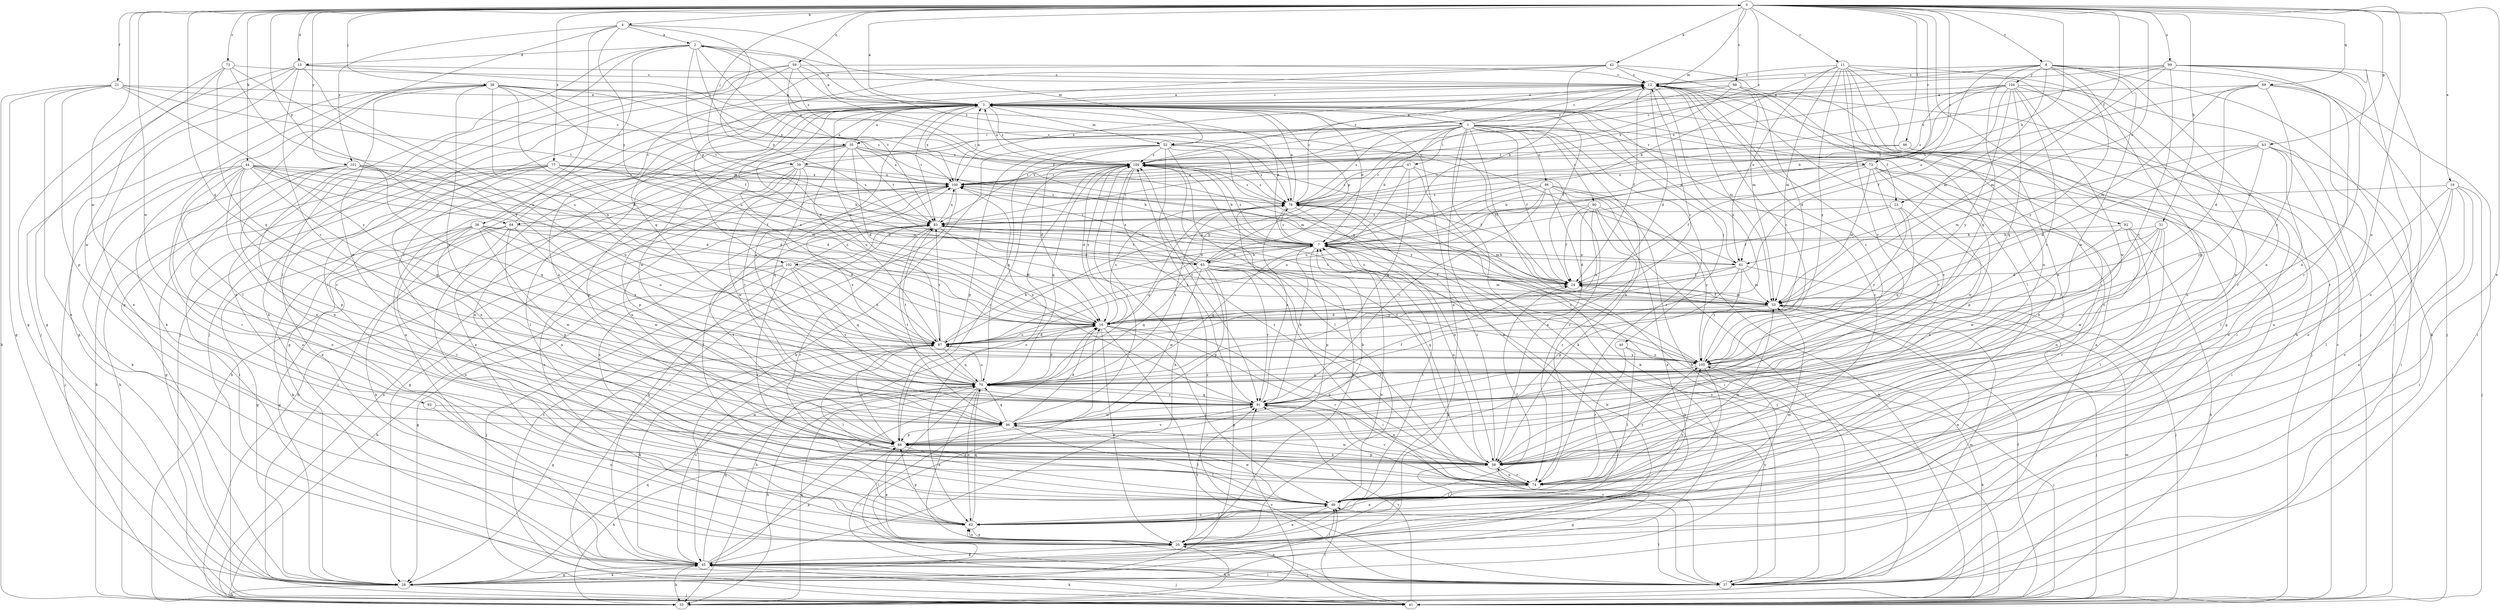 strict digraph  {
0;
1;
2;
3;
4;
7;
8;
11;
12;
15;
16;
19;
20;
21;
23;
24;
28;
31;
33;
35;
36;
37;
38;
39;
40;
41;
42;
44;
45;
46;
47;
49;
52;
53;
58;
59;
61;
62;
63;
64;
65;
66;
69;
70;
72;
73;
74;
77;
78;
82;
83;
86;
87;
90;
91;
93;
96;
98;
99;
100;
101;
102;
104;
105;
109;
0 -> 4  [label=b];
0 -> 7  [label=b];
0 -> 8  [label=c];
0 -> 11  [label=c];
0 -> 15  [label=d];
0 -> 19  [label=e];
0 -> 20  [label=e];
0 -> 21  [label=f];
0 -> 23  [label=f];
0 -> 31  [label=h];
0 -> 38  [label=j];
0 -> 39  [label=j];
0 -> 42  [label=k];
0 -> 44  [label=k];
0 -> 46  [label=l];
0 -> 52  [label=m];
0 -> 58  [label=n];
0 -> 59  [label=o];
0 -> 61  [label=o];
0 -> 63  [label=p];
0 -> 64  [label=p];
0 -> 69  [label=q];
0 -> 70  [label=q];
0 -> 72  [label=r];
0 -> 73  [label=r];
0 -> 77  [label=s];
0 -> 78  [label=s];
0 -> 82  [label=t];
0 -> 93  [label=w];
0 -> 96  [label=w];
0 -> 98  [label=x];
0 -> 99  [label=x];
0 -> 101  [label=y];
0 -> 109  [label=z];
1 -> 7  [label=b];
1 -> 12  [label=c];
1 -> 20  [label=e];
1 -> 23  [label=f];
1 -> 24  [label=f];
1 -> 33  [label=h];
1 -> 35  [label=i];
1 -> 39  [label=j];
1 -> 40  [label=j];
1 -> 45  [label=k];
1 -> 47  [label=l];
1 -> 58  [label=n];
1 -> 64  [label=p];
1 -> 73  [label=r];
1 -> 74  [label=r];
1 -> 78  [label=s];
1 -> 83  [label=t];
1 -> 86  [label=u];
1 -> 87  [label=u];
1 -> 90  [label=v];
2 -> 15  [label=d];
2 -> 20  [label=e];
2 -> 24  [label=f];
2 -> 35  [label=i];
2 -> 36  [label=i];
2 -> 49  [label=l];
2 -> 52  [label=m];
2 -> 61  [label=o];
2 -> 65  [label=p];
2 -> 109  [label=z];
3 -> 0  [label=a];
3 -> 1  [label=a];
3 -> 2  [label=a];
3 -> 7  [label=b];
3 -> 12  [label=c];
3 -> 16  [label=d];
3 -> 24  [label=f];
3 -> 28  [label=g];
3 -> 41  [label=j];
3 -> 52  [label=m];
3 -> 65  [label=p];
3 -> 74  [label=r];
3 -> 83  [label=t];
3 -> 96  [label=w];
3 -> 100  [label=x];
3 -> 109  [label=z];
4 -> 2  [label=a];
4 -> 28  [label=g];
4 -> 65  [label=p];
4 -> 74  [label=r];
4 -> 78  [label=s];
4 -> 101  [label=y];
4 -> 102  [label=y];
7 -> 3  [label=a];
7 -> 49  [label=l];
7 -> 58  [label=n];
7 -> 61  [label=o];
7 -> 65  [label=p];
7 -> 66  [label=p];
7 -> 70  [label=q];
7 -> 78  [label=s];
7 -> 102  [label=y];
7 -> 109  [label=z];
8 -> 12  [label=c];
8 -> 33  [label=h];
8 -> 41  [label=j];
8 -> 53  [label=m];
8 -> 58  [label=n];
8 -> 61  [label=o];
8 -> 66  [label=p];
8 -> 70  [label=q];
8 -> 96  [label=w];
8 -> 104  [label=y];
8 -> 105  [label=y];
8 -> 109  [label=z];
11 -> 7  [label=b];
11 -> 12  [label=c];
11 -> 28  [label=g];
11 -> 33  [label=h];
11 -> 41  [label=j];
11 -> 53  [label=m];
11 -> 58  [label=n];
11 -> 61  [label=o];
11 -> 62  [label=o];
11 -> 91  [label=v];
11 -> 105  [label=y];
12 -> 3  [label=a];
12 -> 16  [label=d];
12 -> 24  [label=f];
12 -> 37  [label=i];
12 -> 53  [label=m];
12 -> 87  [label=u];
12 -> 100  [label=x];
15 -> 12  [label=c];
15 -> 20  [label=e];
15 -> 28  [label=g];
15 -> 41  [label=j];
15 -> 87  [label=u];
15 -> 91  [label=v];
15 -> 109  [label=z];
16 -> 3  [label=a];
16 -> 20  [label=e];
16 -> 33  [label=h];
16 -> 37  [label=i];
16 -> 49  [label=l];
16 -> 58  [label=n];
16 -> 74  [label=r];
16 -> 78  [label=s];
16 -> 87  [label=u];
16 -> 109  [label=z];
19 -> 20  [label=e];
19 -> 37  [label=i];
19 -> 41  [label=j];
19 -> 49  [label=l];
19 -> 58  [label=n];
19 -> 62  [label=o];
19 -> 78  [label=s];
20 -> 7  [label=b];
20 -> 41  [label=j];
20 -> 45  [label=k];
20 -> 62  [label=o];
20 -> 91  [label=v];
21 -> 3  [label=a];
21 -> 20  [label=e];
21 -> 28  [label=g];
21 -> 33  [label=h];
21 -> 66  [label=p];
21 -> 83  [label=t];
21 -> 105  [label=y];
21 -> 109  [label=z];
23 -> 24  [label=f];
23 -> 58  [label=n];
23 -> 70  [label=q];
23 -> 83  [label=t];
23 -> 105  [label=y];
24 -> 53  [label=m];
24 -> 100  [label=x];
28 -> 7  [label=b];
28 -> 16  [label=d];
28 -> 33  [label=h];
28 -> 41  [label=j];
28 -> 45  [label=k];
28 -> 70  [label=q];
31 -> 7  [label=b];
31 -> 16  [label=d];
31 -> 49  [label=l];
31 -> 91  [label=v];
31 -> 96  [label=w];
31 -> 105  [label=y];
33 -> 20  [label=e];
33 -> 70  [label=q];
33 -> 91  [label=v];
33 -> 100  [label=x];
35 -> 3  [label=a];
35 -> 16  [label=d];
35 -> 20  [label=e];
35 -> 33  [label=h];
35 -> 49  [label=l];
35 -> 53  [label=m];
35 -> 66  [label=p];
35 -> 83  [label=t];
35 -> 87  [label=u];
35 -> 100  [label=x];
35 -> 109  [label=z];
36 -> 7  [label=b];
36 -> 16  [label=d];
36 -> 28  [label=g];
36 -> 45  [label=k];
36 -> 58  [label=n];
36 -> 74  [label=r];
36 -> 87  [label=u];
36 -> 96  [label=w];
36 -> 105  [label=y];
37 -> 3  [label=a];
37 -> 7  [label=b];
37 -> 45  [label=k];
37 -> 49  [label=l];
37 -> 53  [label=m];
37 -> 62  [label=o];
37 -> 78  [label=s];
37 -> 91  [label=v];
37 -> 109  [label=z];
38 -> 3  [label=a];
38 -> 16  [label=d];
38 -> 24  [label=f];
38 -> 28  [label=g];
38 -> 45  [label=k];
38 -> 49  [label=l];
38 -> 78  [label=s];
38 -> 83  [label=t];
38 -> 87  [label=u];
38 -> 91  [label=v];
38 -> 96  [label=w];
38 -> 100  [label=x];
39 -> 3  [label=a];
39 -> 7  [label=b];
39 -> 41  [label=j];
39 -> 58  [label=n];
39 -> 66  [label=p];
39 -> 70  [label=q];
39 -> 91  [label=v];
39 -> 96  [label=w];
39 -> 100  [label=x];
40 -> 49  [label=l];
40 -> 74  [label=r];
40 -> 105  [label=y];
41 -> 12  [label=c];
41 -> 24  [label=f];
41 -> 45  [label=k];
41 -> 49  [label=l];
41 -> 53  [label=m];
41 -> 83  [label=t];
41 -> 91  [label=v];
42 -> 7  [label=b];
42 -> 12  [label=c];
42 -> 41  [label=j];
42 -> 49  [label=l];
42 -> 53  [label=m];
42 -> 70  [label=q];
42 -> 87  [label=u];
44 -> 16  [label=d];
44 -> 24  [label=f];
44 -> 41  [label=j];
44 -> 45  [label=k];
44 -> 53  [label=m];
44 -> 58  [label=n];
44 -> 62  [label=o];
44 -> 70  [label=q];
44 -> 74  [label=r];
44 -> 83  [label=t];
44 -> 91  [label=v];
44 -> 100  [label=x];
45 -> 3  [label=a];
45 -> 7  [label=b];
45 -> 16  [label=d];
45 -> 28  [label=g];
45 -> 33  [label=h];
45 -> 37  [label=i];
45 -> 41  [label=j];
45 -> 49  [label=l];
45 -> 66  [label=p];
45 -> 70  [label=q];
45 -> 87  [label=u];
45 -> 105  [label=y];
46 -> 41  [label=j];
46 -> 62  [label=o];
46 -> 78  [label=s];
46 -> 109  [label=z];
47 -> 45  [label=k];
47 -> 70  [label=q];
47 -> 74  [label=r];
47 -> 78  [label=s];
47 -> 83  [label=t];
47 -> 87  [label=u];
47 -> 100  [label=x];
49 -> 3  [label=a];
49 -> 20  [label=e];
49 -> 24  [label=f];
49 -> 62  [label=o];
49 -> 96  [label=w];
49 -> 105  [label=y];
52 -> 16  [label=d];
52 -> 24  [label=f];
52 -> 45  [label=k];
52 -> 49  [label=l];
52 -> 66  [label=p];
52 -> 70  [label=q];
52 -> 78  [label=s];
52 -> 91  [label=v];
52 -> 105  [label=y];
52 -> 109  [label=z];
53 -> 16  [label=d];
53 -> 20  [label=e];
53 -> 24  [label=f];
53 -> 41  [label=j];
53 -> 70  [label=q];
53 -> 83  [label=t];
58 -> 12  [label=c];
58 -> 20  [label=e];
58 -> 28  [label=g];
58 -> 66  [label=p];
58 -> 74  [label=r];
58 -> 78  [label=s];
58 -> 96  [label=w];
58 -> 109  [label=z];
59 -> 3  [label=a];
59 -> 12  [label=c];
59 -> 41  [label=j];
59 -> 45  [label=k];
59 -> 49  [label=l];
59 -> 78  [label=s];
59 -> 83  [label=t];
61 -> 3  [label=a];
61 -> 7  [label=b];
61 -> 24  [label=f];
61 -> 41  [label=j];
61 -> 53  [label=m];
61 -> 66  [label=p];
61 -> 87  [label=u];
61 -> 105  [label=y];
62 -> 3  [label=a];
62 -> 12  [label=c];
62 -> 20  [label=e];
62 -> 49  [label=l];
62 -> 53  [label=m];
62 -> 66  [label=p];
62 -> 70  [label=q];
62 -> 100  [label=x];
63 -> 16  [label=d];
63 -> 37  [label=i];
63 -> 49  [label=l];
63 -> 53  [label=m];
63 -> 62  [label=o];
63 -> 105  [label=y];
63 -> 109  [label=z];
64 -> 7  [label=b];
64 -> 12  [label=c];
64 -> 28  [label=g];
64 -> 45  [label=k];
64 -> 62  [label=o];
64 -> 66  [label=p];
64 -> 96  [label=w];
65 -> 7  [label=b];
65 -> 12  [label=c];
65 -> 24  [label=f];
65 -> 28  [label=g];
65 -> 37  [label=i];
65 -> 53  [label=m];
65 -> 66  [label=p];
65 -> 70  [label=q];
65 -> 74  [label=r];
65 -> 83  [label=t];
65 -> 91  [label=v];
65 -> 96  [label=w];
65 -> 100  [label=x];
65 -> 105  [label=y];
66 -> 3  [label=a];
66 -> 7  [label=b];
66 -> 20  [label=e];
66 -> 33  [label=h];
66 -> 49  [label=l];
66 -> 58  [label=n];
66 -> 83  [label=t];
66 -> 87  [label=u];
66 -> 91  [label=v];
66 -> 109  [label=z];
69 -> 3  [label=a];
69 -> 16  [label=d];
69 -> 37  [label=i];
69 -> 53  [label=m];
69 -> 74  [label=r];
69 -> 83  [label=t];
69 -> 105  [label=y];
70 -> 16  [label=d];
70 -> 20  [label=e];
70 -> 33  [label=h];
70 -> 37  [label=i];
70 -> 62  [label=o];
70 -> 78  [label=s];
70 -> 83  [label=t];
70 -> 87  [label=u];
70 -> 91  [label=v];
70 -> 100  [label=x];
72 -> 12  [label=c];
72 -> 28  [label=g];
72 -> 70  [label=q];
72 -> 87  [label=u];
72 -> 96  [label=w];
72 -> 105  [label=y];
73 -> 7  [label=b];
73 -> 24  [label=f];
73 -> 37  [label=i];
73 -> 53  [label=m];
73 -> 58  [label=n];
73 -> 66  [label=p];
73 -> 91  [label=v];
73 -> 96  [label=w];
73 -> 100  [label=x];
74 -> 49  [label=l];
74 -> 53  [label=m];
74 -> 58  [label=n];
74 -> 91  [label=v];
74 -> 105  [label=y];
74 -> 109  [label=z];
77 -> 7  [label=b];
77 -> 16  [label=d];
77 -> 20  [label=e];
77 -> 28  [label=g];
77 -> 33  [label=h];
77 -> 37  [label=i];
77 -> 53  [label=m];
77 -> 58  [label=n];
77 -> 78  [label=s];
77 -> 100  [label=x];
78 -> 3  [label=a];
78 -> 12  [label=c];
78 -> 20  [label=e];
78 -> 41  [label=j];
78 -> 53  [label=m];
78 -> 58  [label=n];
78 -> 70  [label=q];
78 -> 83  [label=t];
78 -> 109  [label=z];
82 -> 7  [label=b];
82 -> 33  [label=h];
82 -> 58  [label=n];
82 -> 74  [label=r];
82 -> 96  [label=w];
83 -> 7  [label=b];
83 -> 16  [label=d];
83 -> 45  [label=k];
83 -> 74  [label=r];
83 -> 100  [label=x];
86 -> 16  [label=d];
86 -> 20  [label=e];
86 -> 33  [label=h];
86 -> 37  [label=i];
86 -> 58  [label=n];
86 -> 78  [label=s];
86 -> 87  [label=u];
86 -> 91  [label=v];
87 -> 3  [label=a];
87 -> 7  [label=b];
87 -> 12  [label=c];
87 -> 16  [label=d];
87 -> 28  [label=g];
87 -> 45  [label=k];
87 -> 49  [label=l];
87 -> 70  [label=q];
87 -> 83  [label=t];
87 -> 105  [label=y];
90 -> 16  [label=d];
90 -> 24  [label=f];
90 -> 37  [label=i];
90 -> 74  [label=r];
90 -> 83  [label=t];
90 -> 87  [label=u];
90 -> 105  [label=y];
91 -> 3  [label=a];
91 -> 7  [label=b];
91 -> 12  [label=c];
91 -> 24  [label=f];
91 -> 58  [label=n];
91 -> 70  [label=q];
91 -> 78  [label=s];
91 -> 96  [label=w];
91 -> 100  [label=x];
93 -> 62  [label=o];
93 -> 96  [label=w];
96 -> 16  [label=d];
96 -> 37  [label=i];
96 -> 49  [label=l];
96 -> 66  [label=p];
96 -> 70  [label=q];
96 -> 83  [label=t];
96 -> 109  [label=z];
98 -> 3  [label=a];
98 -> 16  [label=d];
98 -> 58  [label=n];
98 -> 74  [label=r];
98 -> 100  [label=x];
98 -> 109  [label=z];
99 -> 12  [label=c];
99 -> 37  [label=i];
99 -> 53  [label=m];
99 -> 58  [label=n];
99 -> 62  [label=o];
99 -> 74  [label=r];
99 -> 91  [label=v];
99 -> 100  [label=x];
99 -> 109  [label=z];
100 -> 3  [label=a];
100 -> 20  [label=e];
100 -> 28  [label=g];
100 -> 33  [label=h];
100 -> 37  [label=i];
100 -> 49  [label=l];
100 -> 78  [label=s];
100 -> 109  [label=z];
101 -> 16  [label=d];
101 -> 33  [label=h];
101 -> 58  [label=n];
101 -> 62  [label=o];
101 -> 66  [label=p];
101 -> 70  [label=q];
101 -> 87  [label=u];
101 -> 100  [label=x];
102 -> 24  [label=f];
102 -> 28  [label=g];
102 -> 33  [label=h];
102 -> 41  [label=j];
102 -> 70  [label=q];
102 -> 74  [label=r];
102 -> 83  [label=t];
102 -> 87  [label=u];
102 -> 91  [label=v];
104 -> 3  [label=a];
104 -> 7  [label=b];
104 -> 24  [label=f];
104 -> 58  [label=n];
104 -> 70  [label=q];
104 -> 74  [label=r];
104 -> 78  [label=s];
104 -> 91  [label=v];
104 -> 96  [label=w];
104 -> 100  [label=x];
104 -> 105  [label=y];
105 -> 12  [label=c];
105 -> 33  [label=h];
105 -> 41  [label=j];
105 -> 49  [label=l];
105 -> 70  [label=q];
105 -> 109  [label=z];
109 -> 3  [label=a];
109 -> 7  [label=b];
109 -> 16  [label=d];
109 -> 24  [label=f];
109 -> 45  [label=k];
109 -> 62  [label=o];
109 -> 70  [label=q];
109 -> 78  [label=s];
109 -> 91  [label=v];
109 -> 100  [label=x];
}
